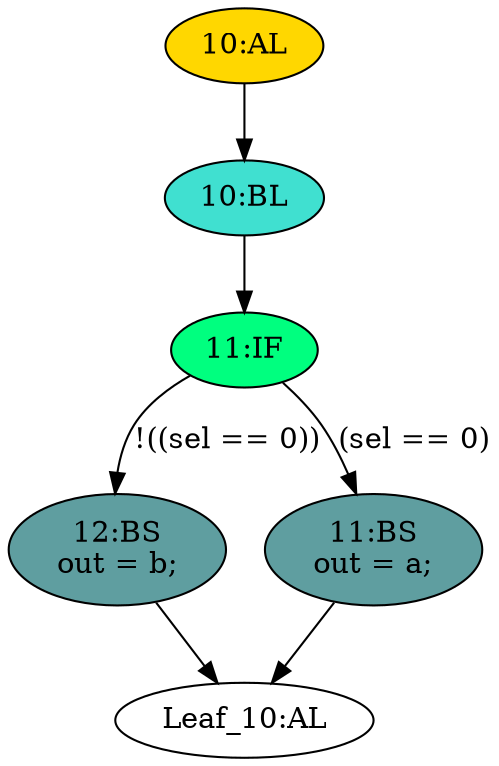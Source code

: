 strict digraph "" {
	node [label="\N"];
	"10:AL"	[ast="<pyverilog.vparser.ast.Always object at 0x7f56b9aa4f10>",
		clk_sens=False,
		fillcolor=gold,
		label="10:AL",
		sens="['a', 'b', 'sel']",
		statements="[]",
		style=filled,
		typ=Always,
		use_var="['a', 'sel', 'b']"];
	"10:BL"	[ast="<pyverilog.vparser.ast.Block object at 0x7f56b9ab0210>",
		fillcolor=turquoise,
		label="10:BL",
		statements="[]",
		style=filled,
		typ=Block];
	"10:AL" -> "10:BL"	[cond="[]",
		lineno=None];
	"12:BS"	[ast="<pyverilog.vparser.ast.BlockingSubstitution object at 0x7f56b9ab02d0>",
		fillcolor=cadetblue,
		label="12:BS
out = b;",
		statements="[<pyverilog.vparser.ast.BlockingSubstitution object at 0x7f56b9ab02d0>]",
		style=filled,
		typ=BlockingSubstitution];
	"Leaf_10:AL"	[def_var="['out']",
		label="Leaf_10:AL"];
	"12:BS" -> "Leaf_10:AL"	[cond="[]",
		lineno=None];
	"11:IF"	[ast="<pyverilog.vparser.ast.IfStatement object at 0x7f56b9ab0250>",
		fillcolor=springgreen,
		label="11:IF",
		statements="[]",
		style=filled,
		typ=IfStatement];
	"11:IF" -> "12:BS"	[cond="['sel']",
		label="!((sel == 0))",
		lineno=11];
	"11:BS"	[ast="<pyverilog.vparser.ast.BlockingSubstitution object at 0x7f56b9ab0490>",
		fillcolor=cadetblue,
		label="11:BS
out = a;",
		statements="[<pyverilog.vparser.ast.BlockingSubstitution object at 0x7f56b9ab0490>]",
		style=filled,
		typ=BlockingSubstitution];
	"11:IF" -> "11:BS"	[cond="['sel']",
		label="(sel == 0)",
		lineno=11];
	"10:BL" -> "11:IF"	[cond="[]",
		lineno=None];
	"11:BS" -> "Leaf_10:AL"	[cond="[]",
		lineno=None];
}
